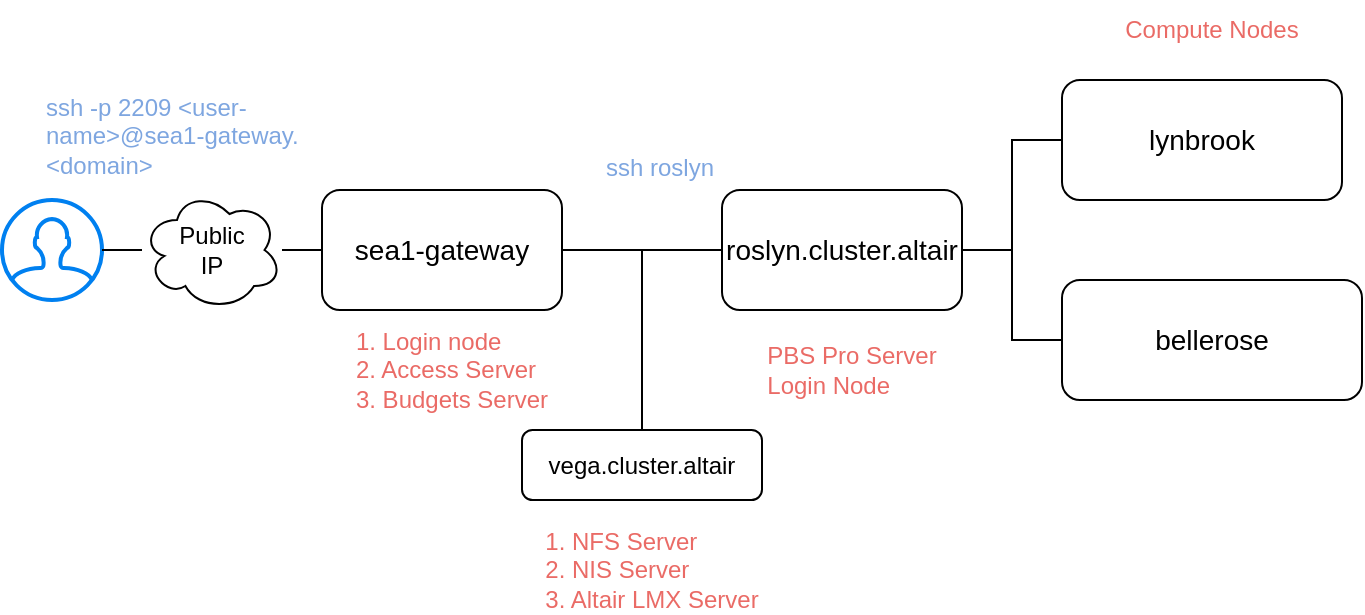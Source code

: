 <mxfile version="26.0.14" pages="2">
  <diagram name="PBSPro_Access_Setup" id="IAcq77kOVNIxBMq3WC1e">
    <mxGraphModel dx="1177" dy="677" grid="1" gridSize="10" guides="1" tooltips="1" connect="1" arrows="1" fold="1" page="1" pageScale="1" pageWidth="850" pageHeight="1100" math="0" shadow="0">
      <root>
        <mxCell id="0" />
        <mxCell id="1" parent="0" />
        <mxCell id="vvEPGqPCj7L-ZOLlqvaD-5" style="edgeStyle=orthogonalEdgeStyle;rounded=0;orthogonalLoop=1;jettySize=auto;html=1;entryX=0;entryY=0.5;entryDx=0;entryDy=0;endArrow=none;startFill=0;" parent="1" source="WBlC82X2053MUooxxI-S-2" target="vvEPGqPCj7L-ZOLlqvaD-3" edge="1">
          <mxGeometry relative="1" as="geometry" />
        </mxCell>
        <mxCell id="vvEPGqPCj7L-ZOLlqvaD-1" value="" style="html=1;verticalLabelPosition=bottom;align=center;labelBackgroundColor=#ffffff;verticalAlign=top;strokeWidth=2;strokeColor=#0080F0;shadow=0;dashed=0;shape=mxgraph.ios7.icons.user;" parent="1" vertex="1">
          <mxGeometry x="70" y="190" width="50" height="50" as="geometry" />
        </mxCell>
        <mxCell id="vvEPGqPCj7L-ZOLlqvaD-7" value="" style="edgeStyle=orthogonalEdgeStyle;rounded=0;orthogonalLoop=1;jettySize=auto;html=1;endArrow=none;startFill=0;" parent="1" source="vvEPGqPCj7L-ZOLlqvaD-3" target="vvEPGqPCj7L-ZOLlqvaD-6" edge="1">
          <mxGeometry relative="1" as="geometry" />
        </mxCell>
        <mxCell id="vvEPGqPCj7L-ZOLlqvaD-3" value="sea1-gateway" style="rounded=1;whiteSpace=wrap;html=1;fontSize=14;" parent="1" vertex="1">
          <mxGeometry x="230" y="185" width="120" height="60" as="geometry" />
        </mxCell>
        <mxCell id="vvEPGqPCj7L-ZOLlqvaD-4" value="ssh -p 2209 &amp;lt;user-name&amp;gt;@sea1-gateway.&amp;lt;domain&amp;gt;" style="text;html=1;whiteSpace=wrap;overflow=hidden;rounded=0;fontColor=#7EA6E0;" parent="1" vertex="1">
          <mxGeometry x="90" y="130" width="150" height="50" as="geometry" />
        </mxCell>
        <mxCell id="vvEPGqPCj7L-ZOLlqvaD-12" style="edgeStyle=orthogonalEdgeStyle;rounded=0;orthogonalLoop=1;jettySize=auto;html=1;entryX=0;entryY=0.5;entryDx=0;entryDy=0;endArrow=none;startFill=0;" parent="1" source="vvEPGqPCj7L-ZOLlqvaD-6" target="vvEPGqPCj7L-ZOLlqvaD-11" edge="1">
          <mxGeometry relative="1" as="geometry" />
        </mxCell>
        <mxCell id="vvEPGqPCj7L-ZOLlqvaD-17" style="edgeStyle=orthogonalEdgeStyle;rounded=0;orthogonalLoop=1;jettySize=auto;html=1;exitX=1;exitY=0.5;exitDx=0;exitDy=0;entryX=0;entryY=0.5;entryDx=0;entryDy=0;endArrow=none;startFill=0;" parent="1" source="vvEPGqPCj7L-ZOLlqvaD-6" target="vvEPGqPCj7L-ZOLlqvaD-8" edge="1">
          <mxGeometry relative="1" as="geometry" />
        </mxCell>
        <mxCell id="vvEPGqPCj7L-ZOLlqvaD-6" value="&lt;span data-teams=&quot;true&quot;&gt;roslyn.cluster.altair &lt;br&gt;&lt;/span&gt;" style="rounded=1;whiteSpace=wrap;html=1;fontSize=14;" parent="1" vertex="1">
          <mxGeometry x="430" y="185" width="120" height="60" as="geometry" />
        </mxCell>
        <mxCell id="vvEPGqPCj7L-ZOLlqvaD-8" value="lynbrook" style="whiteSpace=wrap;html=1;fontSize=14;rounded=1;" parent="1" vertex="1">
          <mxGeometry x="600" y="130" width="140" height="60" as="geometry" />
        </mxCell>
        <mxCell id="vvEPGqPCj7L-ZOLlqvaD-11" value="bellerose" style="whiteSpace=wrap;html=1;fontSize=14;rounded=1;" parent="1" vertex="1">
          <mxGeometry x="600" y="230" width="150" height="60" as="geometry" />
        </mxCell>
        <mxCell id="vvEPGqPCj7L-ZOLlqvaD-13" value="ssh roslyn" style="text;html=1;whiteSpace=wrap;overflow=hidden;rounded=0;align=left;fontColor=#7EA6E0;" parent="1" vertex="1">
          <mxGeometry x="370" y="160" width="150" height="50" as="geometry" />
        </mxCell>
        <mxCell id="vvEPGqPCj7L-ZOLlqvaD-14" value="&lt;div align=&quot;left&quot;&gt;1. Login node&lt;br&gt;&lt;/div&gt;&lt;div align=&quot;left&quot;&gt;2. Access Server&lt;/div&gt;&lt;div align=&quot;left&quot;&gt;3. Budgets Server&lt;/div&gt;" style="text;html=1;align=center;verticalAlign=middle;whiteSpace=wrap;rounded=0;fontColor=#EA6B66;" parent="1" vertex="1">
          <mxGeometry x="240" y="260" width="110" height="30" as="geometry" />
        </mxCell>
        <mxCell id="vvEPGqPCj7L-ZOLlqvaD-15" value="PBS Pro Server&lt;br&gt;&lt;div align=&quot;left&quot;&gt;Login Node&lt;/div&gt;" style="text;html=1;align=center;verticalAlign=middle;whiteSpace=wrap;rounded=0;fontColor=#EA6B66;" parent="1" vertex="1">
          <mxGeometry x="440" y="260" width="110" height="30" as="geometry" />
        </mxCell>
        <mxCell id="vvEPGqPCj7L-ZOLlqvaD-16" value="Compute Nodes" style="text;html=1;align=center;verticalAlign=middle;whiteSpace=wrap;rounded=0;fontColor=#EA6B66;" parent="1" vertex="1">
          <mxGeometry x="620" y="90" width="110" height="30" as="geometry" />
        </mxCell>
        <mxCell id="WBlC82X2053MUooxxI-S-4" style="edgeStyle=orthogonalEdgeStyle;rounded=0;orthogonalLoop=1;jettySize=auto;html=1;endArrow=none;startFill=0;" parent="1" source="WBlC82X2053MUooxxI-S-1" edge="1">
          <mxGeometry relative="1" as="geometry">
            <mxPoint x="390" y="215" as="targetPoint" />
          </mxGeometry>
        </mxCell>
        <mxCell id="WBlC82X2053MUooxxI-S-1" value="&lt;span data-teams=&quot;true&quot;&gt;vega.cluster.altair&lt;/span&gt;" style="rounded=1;whiteSpace=wrap;html=1;" parent="1" vertex="1">
          <mxGeometry x="330" y="305" width="120" height="35" as="geometry" />
        </mxCell>
        <mxCell id="WBlC82X2053MUooxxI-S-3" value="" style="edgeStyle=orthogonalEdgeStyle;rounded=0;orthogonalLoop=1;jettySize=auto;html=1;entryX=0;entryY=0.5;entryDx=0;entryDy=0;endArrow=none;startFill=0;" parent="1" source="vvEPGqPCj7L-ZOLlqvaD-1" target="WBlC82X2053MUooxxI-S-2" edge="1">
          <mxGeometry relative="1" as="geometry">
            <mxPoint x="120" y="215" as="sourcePoint" />
            <mxPoint x="230" y="215" as="targetPoint" />
          </mxGeometry>
        </mxCell>
        <mxCell id="WBlC82X2053MUooxxI-S-2" value="Public&lt;br&gt;IP" style="ellipse;shape=cloud;whiteSpace=wrap;html=1;" parent="1" vertex="1">
          <mxGeometry x="140" y="185" width="70" height="60" as="geometry" />
        </mxCell>
        <mxCell id="WBlC82X2053MUooxxI-S-5" value="&lt;div align=&quot;left&quot;&gt;1. NFS Server&lt;/div&gt;&lt;div align=&quot;left&quot;&gt;2. NIS Server&lt;br&gt;3. Altair LMX Server&lt;/div&gt;" style="text;html=1;align=center;verticalAlign=middle;whiteSpace=wrap;rounded=0;fontColor=#EA6B66;" parent="1" vertex="1">
          <mxGeometry x="340" y="360" width="110" height="30" as="geometry" />
        </mxCell>
      </root>
    </mxGraphModel>
  </diagram>
  <diagram name="LQS" id="l_1sirnr8w4F2rRuLVJY">
    <mxGraphModel grid="1" page="1" gridSize="10" guides="1" tooltips="1" connect="1" arrows="1" fold="1" pageScale="1" pageWidth="850" pageHeight="1100" math="0" shadow="0">
      <root>
        <mxCell id="u3uModW1UqLu-2falLYd-0" />
        <mxCell id="u3uModW1UqLu-2falLYd-1" parent="u3uModW1UqLu-2falLYd-0" />
        <mxCell id="u3uModW1UqLu-2falLYd-13" value="&lt;div align=&quot;left&quot;&gt;1. LQS head&lt;/div&gt;&lt;div align=&quot;left&quot;&gt;2. LQS Login&lt;/div&gt;" style="text;html=1;align=center;verticalAlign=middle;whiteSpace=wrap;rounded=0;fontColor=#EA6B66;" vertex="1" parent="u3uModW1UqLu-2falLYd-1">
          <mxGeometry x="495" y="374" width="110" height="30" as="geometry" />
        </mxCell>
        <mxCell id="lkd0kB_pgB4O8rdfyHFp-8" style="edgeStyle=orthogonalEdgeStyle;rounded=0;orthogonalLoop=1;jettySize=auto;html=1;exitX=0.5;exitY=0;exitDx=0;exitDy=0;entryX=0.5;entryY=1;entryDx=0;entryDy=0;endArrow=none;startFill=0;" edge="1" parent="u3uModW1UqLu-2falLYd-1" source="u3uModW1UqLu-2falLYd-17" target="lkd0kB_pgB4O8rdfyHFp-1">
          <mxGeometry relative="1" as="geometry" />
        </mxCell>
        <mxCell id="u3uModW1UqLu-2falLYd-17" value="&lt;span data-teams=&quot;true&quot;&gt;vega.cluster.altair&lt;/span&gt;" style="rounded=1;whiteSpace=wrap;html=1;fontSize=14;" vertex="1" parent="u3uModW1UqLu-2falLYd-1">
          <mxGeometry x="390" y="300" width="120" height="50" as="geometry" />
        </mxCell>
        <mxCell id="u3uModW1UqLu-2falLYd-20" value="&lt;div align=&quot;left&quot;&gt;1. NFS Server&lt;/div&gt;&lt;div align=&quot;left&quot;&gt;2. NIS Server&lt;br&gt;3. Altair LMX Server&lt;/div&gt;&lt;div align=&quot;left&quot;&gt;4. LQS Login node&lt;/div&gt;" style="text;html=1;align=center;verticalAlign=middle;whiteSpace=wrap;rounded=0;fontColor=#EA6B66;" vertex="1" parent="u3uModW1UqLu-2falLYd-1">
          <mxGeometry x="260" y="300" width="110" height="30" as="geometry" />
        </mxCell>
        <mxCell id="OQ73i87WXxhYDKiuJYl6-3" value="" style="edgeStyle=orthogonalEdgeStyle;rounded=0;orthogonalLoop=1;jettySize=auto;html=1;endArrow=none;startFill=0;" edge="1" parent="u3uModW1UqLu-2falLYd-1" source="OQ73i87WXxhYDKiuJYl6-0">
          <mxGeometry relative="1" as="geometry">
            <mxPoint x="190" y="564" as="targetPoint" />
          </mxGeometry>
        </mxCell>
        <mxCell id="OQ73i87WXxhYDKiuJYl6-0" value="&lt;span data-teams=&quot;true&quot;&gt;hillview.cluster.altair &lt;br&gt;&lt;/span&gt;" style="rounded=1;whiteSpace=wrap;html=1;fontSize=14;fillColor=#dae8fc;strokeColor=#6c8ebf;" vertex="1" parent="u3uModW1UqLu-2falLYd-1">
          <mxGeometry x="170" y="444" width="160" height="60" as="geometry" />
        </mxCell>
        <mxCell id="OQ73i87WXxhYDKiuJYl6-10" style="edgeStyle=orthogonalEdgeStyle;rounded=0;orthogonalLoop=1;jettySize=auto;html=1;exitX=0.5;exitY=1;exitDx=0;exitDy=0;entryX=0.5;entryY=0;entryDx=0;entryDy=0;endArrow=none;startFill=0;" edge="1" parent="u3uModW1UqLu-2falLYd-1" source="OQ73i87WXxhYDKiuJYl6-1" target="OQ73i87WXxhYDKiuJYl6-8">
          <mxGeometry relative="1" as="geometry" />
        </mxCell>
        <mxCell id="OQ73i87WXxhYDKiuJYl6-11" style="edgeStyle=orthogonalEdgeStyle;rounded=0;orthogonalLoop=1;jettySize=auto;html=1;entryX=0.5;entryY=0;entryDx=0;entryDy=0;endArrow=none;startFill=0;" edge="1" parent="u3uModW1UqLu-2falLYd-1" source="OQ73i87WXxhYDKiuJYl6-1" target="OQ73i87WXxhYDKiuJYl6-9">
          <mxGeometry relative="1" as="geometry" />
        </mxCell>
        <mxCell id="OQ73i87WXxhYDKiuJYl6-1" value="&lt;div&gt;&lt;span data-teams=&quot;true&quot;&gt;melbourne.cluster.altair &lt;/span&gt;&lt;/div&gt;&lt;div&gt;&lt;span data-teams=&quot;true&quot;&gt;&lt;/span&gt;&lt;/div&gt;" style="rounded=1;whiteSpace=wrap;html=1;fontSize=14;fillColor=#ffe6cc;strokeColor=#d79b00;" vertex="1" parent="u3uModW1UqLu-2falLYd-1">
          <mxGeometry x="560" y="444" width="160" height="60" as="geometry" />
        </mxCell>
        <mxCell id="OQ73i87WXxhYDKiuJYl6-2" value="hill-cnode01" style="whiteSpace=wrap;html=1;fontSize=14;rounded=1;fillColor=#dae8fc;strokeColor=#6c8ebf;" vertex="1" parent="u3uModW1UqLu-2falLYd-1">
          <mxGeometry x="130" y="564" width="120" height="40" as="geometry" />
        </mxCell>
        <mxCell id="OQ73i87WXxhYDKiuJYl6-7" style="edgeStyle=orthogonalEdgeStyle;rounded=0;orthogonalLoop=1;jettySize=auto;html=1;entryX=0.5;entryY=1;entryDx=0;entryDy=0;endArrow=none;startFill=0;" edge="1" parent="u3uModW1UqLu-2falLYd-1" source="OQ73i87WXxhYDKiuJYl6-6" target="OQ73i87WXxhYDKiuJYl6-0">
          <mxGeometry relative="1" as="geometry" />
        </mxCell>
        <mxCell id="OQ73i87WXxhYDKiuJYl6-6" value="hill-cnode02" style="whiteSpace=wrap;html=1;fontSize=14;rounded=1;fillColor=#dae8fc;strokeColor=#6c8ebf;" vertex="1" parent="u3uModW1UqLu-2falLYd-1">
          <mxGeometry x="270" y="564" width="120" height="40" as="geometry" />
        </mxCell>
        <mxCell id="OQ73i87WXxhYDKiuJYl6-8" value="mel-cnode01" style="whiteSpace=wrap;html=1;fontSize=14;rounded=1;fillColor=#ffe6cc;strokeColor=#d79b00;" vertex="1" parent="u3uModW1UqLu-2falLYd-1">
          <mxGeometry x="510" y="564" width="120" height="40" as="geometry" />
        </mxCell>
        <mxCell id="OQ73i87WXxhYDKiuJYl6-9" value="mel-gnode01" style="whiteSpace=wrap;html=1;fontSize=14;rounded=1;fillColor=#ffe6cc;strokeColor=#d79b00;" vertex="1" parent="u3uModW1UqLu-2falLYd-1">
          <mxGeometry x="650" y="564" width="120" height="40" as="geometry" />
        </mxCell>
        <mxCell id="OQ73i87WXxhYDKiuJYl6-13" style="edgeStyle=orthogonalEdgeStyle;rounded=0;orthogonalLoop=1;jettySize=auto;html=1;entryX=0.5;entryY=0;entryDx=0;entryDy=0;endArrow=none;startFill=0;" edge="1" parent="u3uModW1UqLu-2falLYd-1" source="OQ73i87WXxhYDKiuJYl6-12" target="OQ73i87WXxhYDKiuJYl6-0">
          <mxGeometry relative="1" as="geometry" />
        </mxCell>
        <mxCell id="OQ73i87WXxhYDKiuJYl6-14" style="edgeStyle=orthogonalEdgeStyle;rounded=0;orthogonalLoop=1;jettySize=auto;html=1;entryX=0.5;entryY=0;entryDx=0;entryDy=0;endArrow=none;startFill=0;" edge="1" parent="u3uModW1UqLu-2falLYd-1" source="OQ73i87WXxhYDKiuJYl6-12" target="OQ73i87WXxhYDKiuJYl6-1">
          <mxGeometry relative="1" as="geometry" />
        </mxCell>
        <mxCell id="OQ73i87WXxhYDKiuJYl6-12" value="lqs-head" style="rounded=1;whiteSpace=wrap;html=1;fontSize=14;fillColor=#f8cecc;strokeColor=#b85450;" vertex="1" parent="u3uModW1UqLu-2falLYd-1">
          <mxGeometry x="382" y="384" width="120" height="60" as="geometry" />
        </mxCell>
        <mxCell id="lkd0kB_pgB4O8rdfyHFp-4" style="edgeStyle=orthogonalEdgeStyle;rounded=0;orthogonalLoop=1;jettySize=auto;html=1;endArrow=none;startFill=0;" edge="1" parent="u3uModW1UqLu-2falLYd-1" source="lkd0kB_pgB4O8rdfyHFp-0" target="lkd0kB_pgB4O8rdfyHFp-3">
          <mxGeometry relative="1" as="geometry" />
        </mxCell>
        <mxCell id="lkd0kB_pgB4O8rdfyHFp-0" value="" style="html=1;verticalLabelPosition=bottom;align=center;labelBackgroundColor=#ffffff;verticalAlign=top;strokeWidth=2;strokeColor=#0080F0;shadow=0;dashed=0;shape=mxgraph.ios7.icons.user;" vertex="1" parent="u3uModW1UqLu-2falLYd-1">
          <mxGeometry x="425" y="70" width="50" height="50" as="geometry" />
        </mxCell>
        <mxCell id="lkd0kB_pgB4O8rdfyHFp-1" value="sea1-gateway" style="rounded=1;whiteSpace=wrap;html=1;fontSize=14;" vertex="1" parent="u3uModW1UqLu-2falLYd-1">
          <mxGeometry x="390" y="240" width="120" height="30" as="geometry" />
        </mxCell>
        <mxCell id="lkd0kB_pgB4O8rdfyHFp-2" value="ssh -p 2209 &amp;lt;user-name&amp;gt;@sea1-gateway.&amp;lt;domain&amp;gt;" style="text;html=1;whiteSpace=wrap;overflow=hidden;rounded=0;fontColor=#7EA6E0;" vertex="1" parent="u3uModW1UqLu-2falLYd-1">
          <mxGeometry x="470" y="130" width="285" height="50" as="geometry" />
        </mxCell>
        <mxCell id="lkd0kB_pgB4O8rdfyHFp-5" style="edgeStyle=orthogonalEdgeStyle;rounded=0;orthogonalLoop=1;jettySize=auto;html=1;entryX=0.5;entryY=0;entryDx=0;entryDy=0;endArrow=none;startFill=0;" edge="1" parent="u3uModW1UqLu-2falLYd-1" source="lkd0kB_pgB4O8rdfyHFp-3" target="lkd0kB_pgB4O8rdfyHFp-1">
          <mxGeometry relative="1" as="geometry" />
        </mxCell>
        <mxCell id="lkd0kB_pgB4O8rdfyHFp-3" value="Public&lt;br&gt;IP" style="ellipse;shape=cloud;whiteSpace=wrap;html=1;" vertex="1" parent="u3uModW1UqLu-2falLYd-1">
          <mxGeometry x="415" y="150" width="70" height="60" as="geometry" />
        </mxCell>
        <mxCell id="lkd0kB_pgB4O8rdfyHFp-7" value="" style="endArrow=none;dashed=1;html=1;dashPattern=1 3;strokeWidth=2;rounded=0;" edge="1" parent="u3uModW1UqLu-2falLYd-1">
          <mxGeometry width="50" height="50" relative="1" as="geometry">
            <mxPoint x="360" y="644" as="sourcePoint" />
            <mxPoint x="450" y="644" as="targetPoint" />
          </mxGeometry>
        </mxCell>
        <mxCell id="lkd0kB_pgB4O8rdfyHFp-9" style="edgeStyle=orthogonalEdgeStyle;rounded=0;orthogonalLoop=1;jettySize=auto;html=1;exitX=0.5;exitY=1;exitDx=0;exitDy=0;entryX=0.558;entryY=0.017;entryDx=0;entryDy=0;entryPerimeter=0;endArrow=none;startFill=0;" edge="1" parent="u3uModW1UqLu-2falLYd-1" source="u3uModW1UqLu-2falLYd-17" target="OQ73i87WXxhYDKiuJYl6-12">
          <mxGeometry relative="1" as="geometry" />
        </mxCell>
        <mxCell id="lkd0kB_pgB4O8rdfyHFp-10" value="ssh vega" style="text;html=1;whiteSpace=wrap;overflow=hidden;rounded=0;fontColor=#7EA6E0;" vertex="1" parent="u3uModW1UqLu-2falLYd-1">
          <mxGeometry x="495" y="270" width="115" height="50" as="geometry" />
        </mxCell>
        <mxCell id="lkd0kB_pgB4O8rdfyHFp-11" value="&lt;div&gt;https://lqs.cluster.altair&lt;br&gt;&lt;br&gt;&lt;/div&gt;" style="text;html=1;whiteSpace=wrap;overflow=hidden;rounded=0;fontColor=#7EA6E0;" vertex="1" parent="u3uModW1UqLu-2falLYd-1">
          <mxGeometry x="290" y="130" width="150" height="50" as="geometry" />
        </mxCell>
      </root>
    </mxGraphModel>
  </diagram>
</mxfile>
